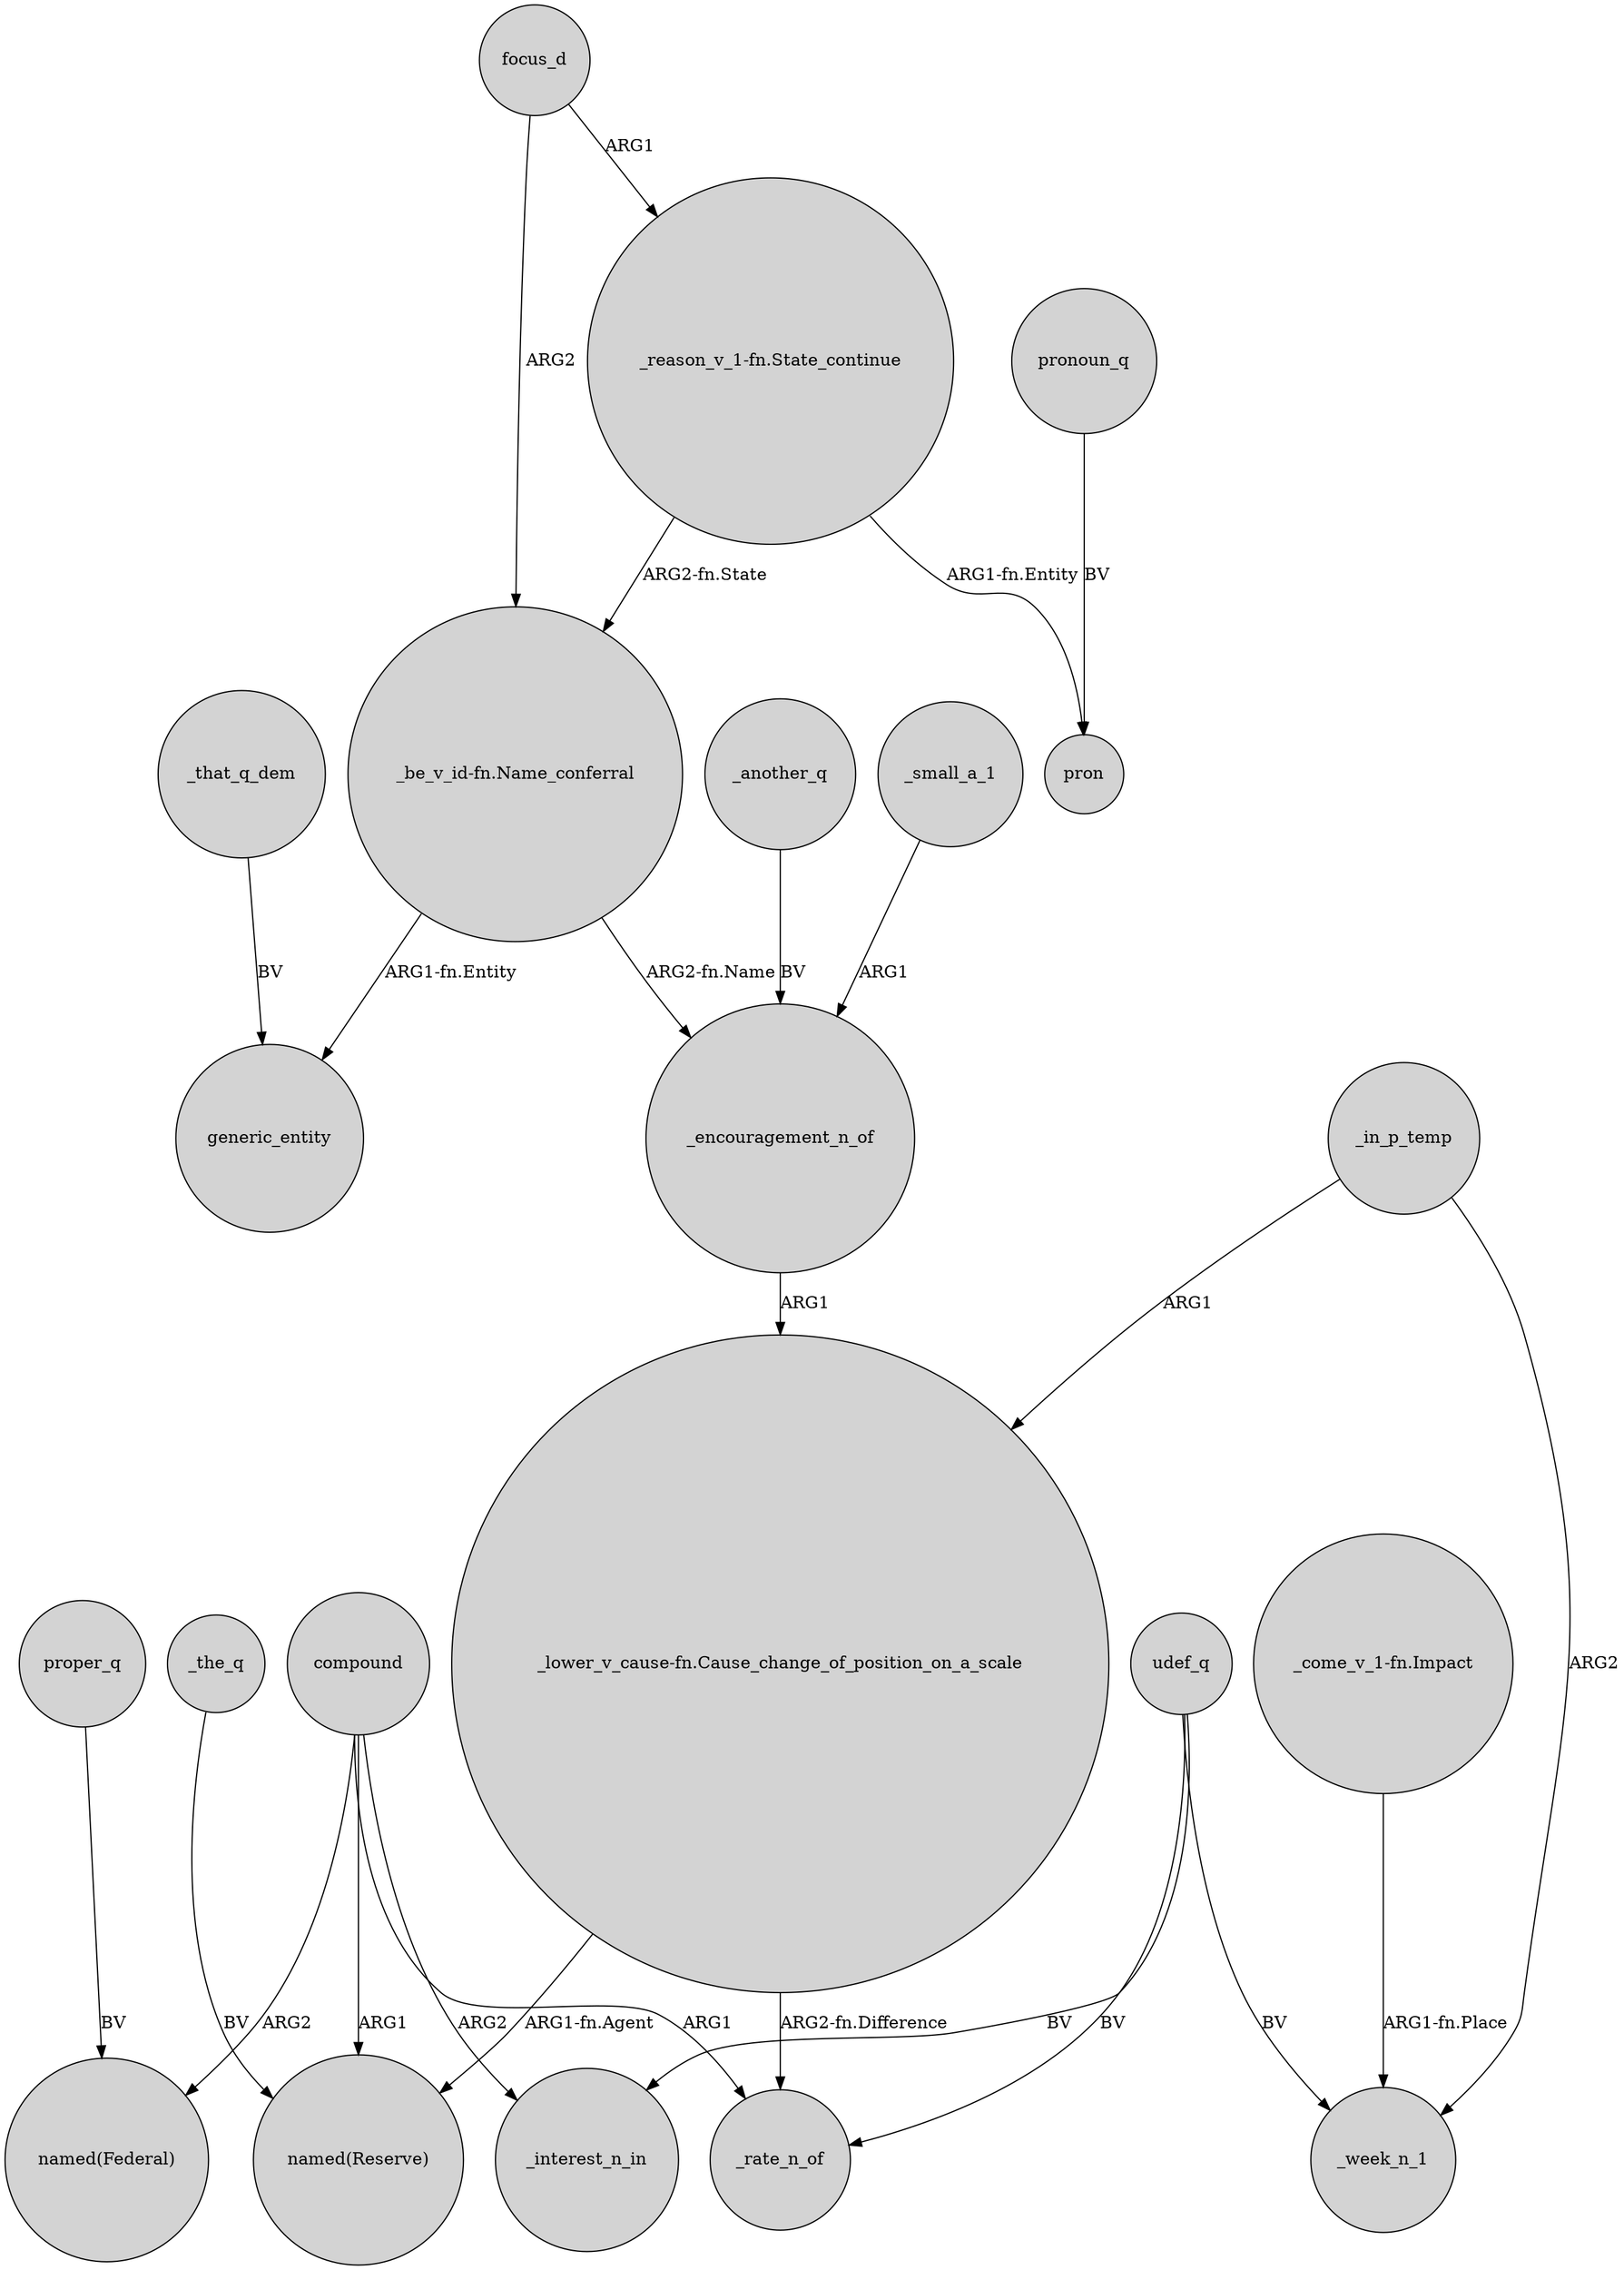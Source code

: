 digraph {
	node [shape=circle style=filled]
	_the_q -> "named(Reserve)" [label=BV]
	"_lower_v_cause-fn.Cause_change_of_position_on_a_scale" -> "named(Reserve)" [label="ARG1-fn.Agent"]
	focus_d -> "_reason_v_1-fn.State_continue" [label=ARG1]
	"_be_v_id-fn.Name_conferral" -> _encouragement_n_of [label="ARG2-fn.Name"]
	"_reason_v_1-fn.State_continue" -> pron [label="ARG1-fn.Entity"]
	"_lower_v_cause-fn.Cause_change_of_position_on_a_scale" -> _rate_n_of [label="ARG2-fn.Difference"]
	_in_p_temp -> "_lower_v_cause-fn.Cause_change_of_position_on_a_scale" [label=ARG1]
	_in_p_temp -> _week_n_1 [label=ARG2]
	"_reason_v_1-fn.State_continue" -> "_be_v_id-fn.Name_conferral" [label="ARG2-fn.State"]
	compound -> "named(Federal)" [label=ARG2]
	compound -> _rate_n_of [label=ARG1]
	udef_q -> _rate_n_of [label=BV]
	proper_q -> "named(Federal)" [label=BV]
	pronoun_q -> pron [label=BV]
	udef_q -> _week_n_1 [label=BV]
	_small_a_1 -> _encouragement_n_of [label=ARG1]
	_another_q -> _encouragement_n_of [label=BV]
	"_be_v_id-fn.Name_conferral" -> generic_entity [label="ARG1-fn.Entity"]
	"_come_v_1-fn.Impact" -> _week_n_1 [label="ARG1-fn.Place"]
	_encouragement_n_of -> "_lower_v_cause-fn.Cause_change_of_position_on_a_scale" [label=ARG1]
	compound -> "named(Reserve)" [label=ARG1]
	udef_q -> _interest_n_in [label=BV]
	_that_q_dem -> generic_entity [label=BV]
	focus_d -> "_be_v_id-fn.Name_conferral" [label=ARG2]
	compound -> _interest_n_in [label=ARG2]
}

